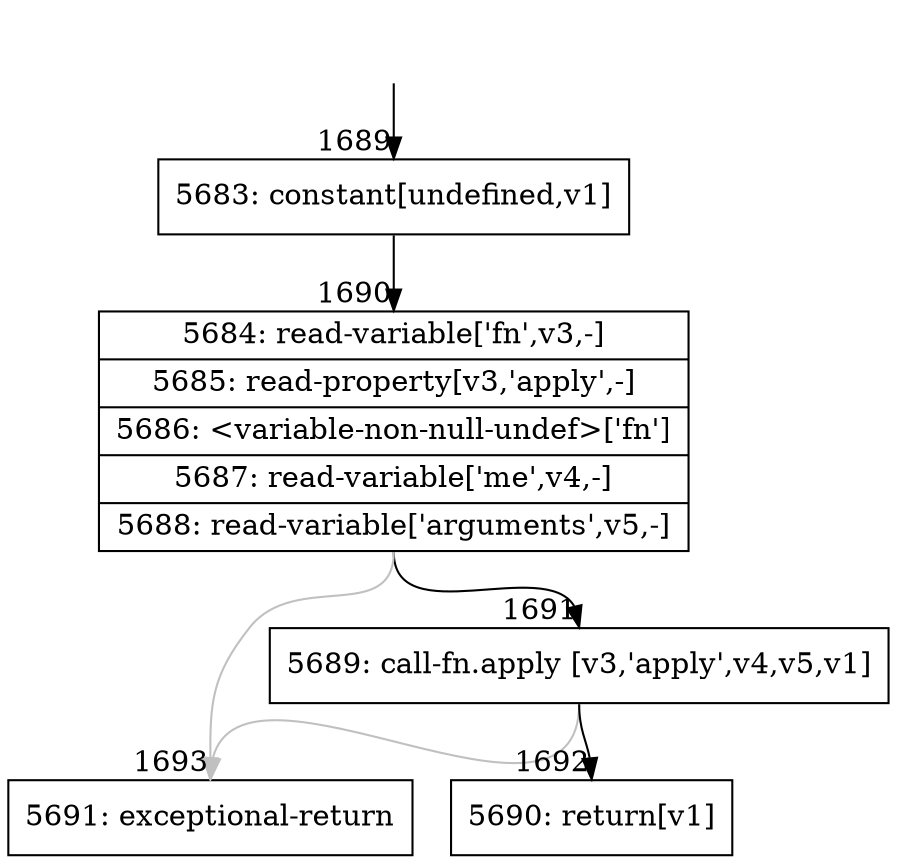 digraph {
rankdir="TD"
BB_entry136[shape=none,label=""];
BB_entry136 -> BB1689 [tailport=s, headport=n, headlabel="    1689"]
BB1689 [shape=record label="{5683: constant[undefined,v1]}" ] 
BB1689 -> BB1690 [tailport=s, headport=n, headlabel="      1690"]
BB1690 [shape=record label="{5684: read-variable['fn',v3,-]|5685: read-property[v3,'apply',-]|5686: \<variable-non-null-undef\>['fn']|5687: read-variable['me',v4,-]|5688: read-variable['arguments',v5,-]}" ] 
BB1690 -> BB1691 [tailport=s, headport=n, headlabel="      1691"]
BB1690 -> BB1693 [tailport=s, headport=n, color=gray, headlabel="      1693"]
BB1691 [shape=record label="{5689: call-fn.apply [v3,'apply',v4,v5,v1]}" ] 
BB1691 -> BB1692 [tailport=s, headport=n, headlabel="      1692"]
BB1691 -> BB1693 [tailport=s, headport=n, color=gray]
BB1692 [shape=record label="{5690: return[v1]}" ] 
BB1693 [shape=record label="{5691: exceptional-return}" ] 
//#$~ 1509
}
